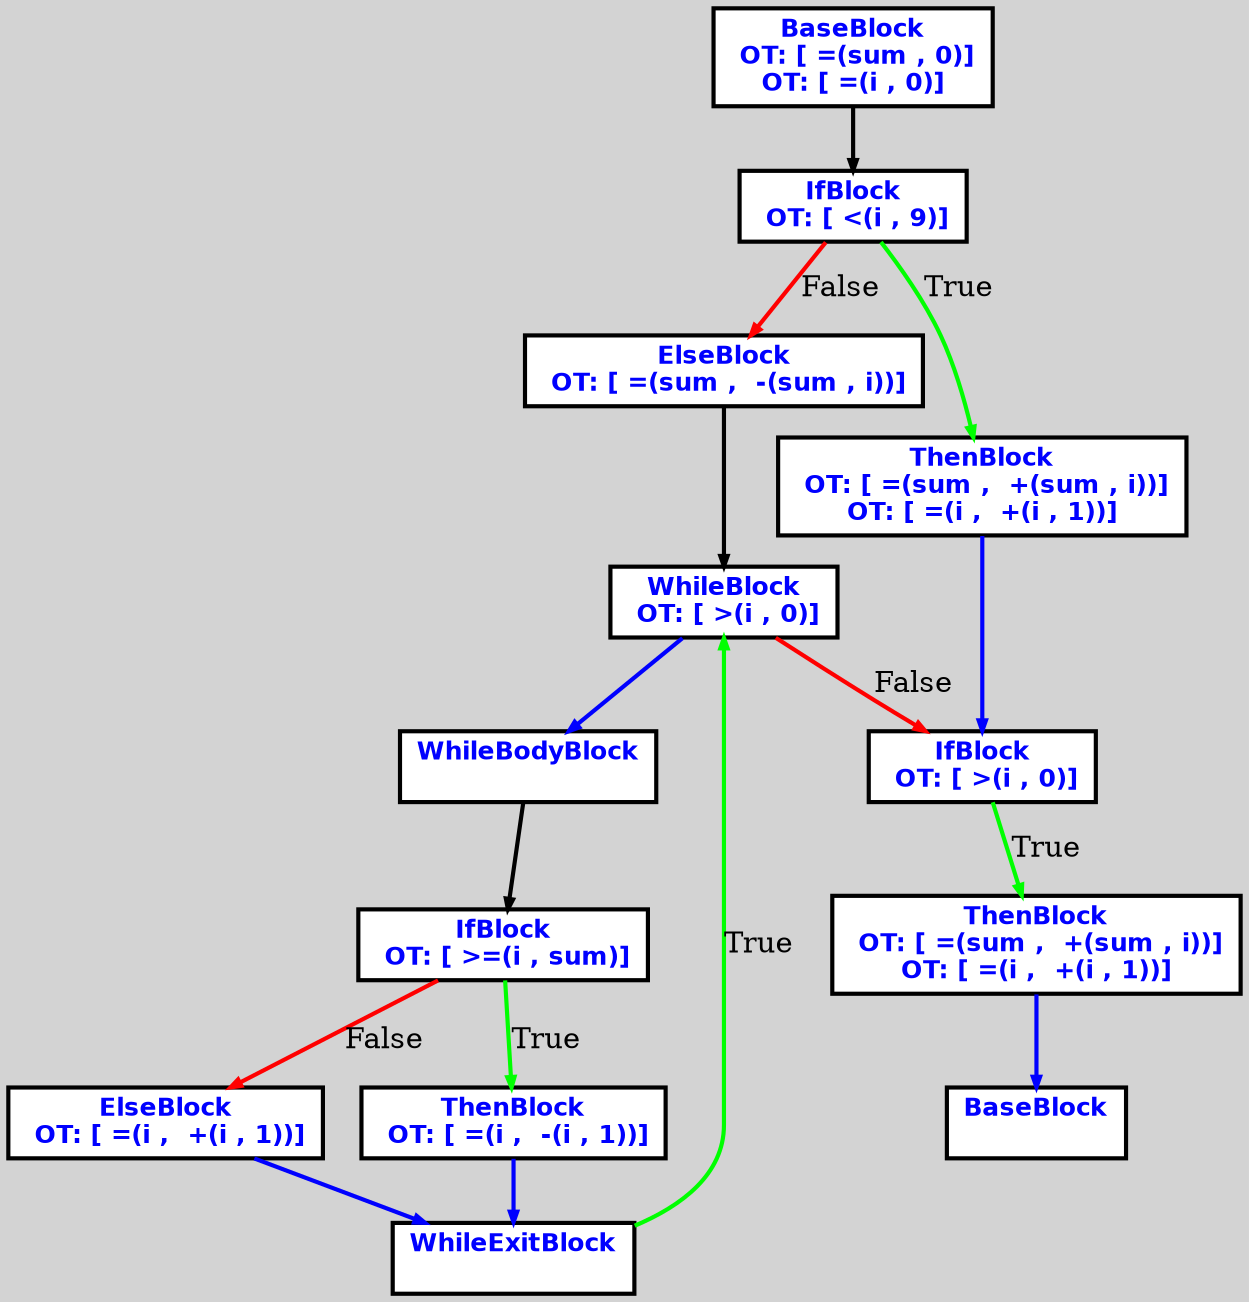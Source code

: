 digraph G {
ordering=out;
ranksep=.4;
bgcolor="lightgrey";  node [shape=box, fixedsize=false, fontsize=12, fontname="Helvetica-bold", fontcolor="blue"
width=.25, height=.25, color="black", fillcolor="white", style="filled, solid, bold"];

edge [arrowsize=.5, color="black", style="bold"]    n000001F50CCC1070 [label="BaseBlock\n OT: [ =(sum , 0)]
OT: [ =(i , 0)]
"]
    n000001F50CCC1070 -> n000001F50CCC0A50
    n000001F50CCC0A50 [label="IfBlock\n OT: [ <(i , 9)]
"]
    n000001F50CCC0A50 -> n000001F50CCC0CF0 [label="False" color="red"]
    n000001F50CCC0CF0 [label="ElseBlock\n OT: [ =(sum ,  -(sum , i))]
"]
    n000001F50CCC0CF0 -> n000001F50CCC0C10
    n000001F50CCC0C10 [label="WhileBlock\n OT: [ >(i , 0)]
"]
    n000001F50CCC0C10 -> n000001F50CCC1150 [ color="blue"]
    n000001F50CCC1150 [label="WhileBodyBlock\n "]
    n000001F50CCC1150 -> n000001F50CCC1540
    n000001F50CCC1540 [label="IfBlock\n OT: [ >=(i , sum)]
"]
    n000001F50CCC1540 -> n000001F50CCC1310 [label="False" color="red"]
    n000001F50CCC1310 [label="ElseBlock\n OT: [ =(i ,  +(i , 1))]
"]
    n000001F50CCC1310 -> n000001F50CCC15B0 [ color="blue"]
    n000001F50CCC1540 -> n000001F50CCC12A0 [label="True" color="green"]
    n000001F50CCC12A0 [label="ThenBlock\n OT: [ =(i ,  -(i , 1))]
"]
    n000001F50CCC12A0 -> n000001F50CCC15B0 [ color="blue"]
    n000001F50CCC15B0 [label="WhileExitBlock\n "]
    n000001F50CCC15B0 -> n000001F50CCC0C10 [label="True" color="green"]
    n000001F50CCC0C10 -> n000001F50CCC1000 [label="False" color="red"]
    n000001F50CCC0A50 -> n000001F50CCC0BA0 [label="True" color="green"]
    n000001F50CCC0BA0 [label="ThenBlock\n OT: [ =(sum ,  +(sum , i))]
OT: [ =(i ,  +(i , 1))]
"]
    n000001F50CCC0BA0 -> n000001F50CCC1000 [ color="blue"]
    n000001F50CCC1000 [label="IfBlock\n OT: [ >(i , 0)]
"]
    n000001F50CCC1000 -> n000001F50CCC0C80 [label="True" color="green"]
    n000001F50CCC0C80 [label="ThenBlock\n OT: [ =(sum ,  +(sum , i))]
OT: [ =(i ,  +(i , 1))]
"]
    n000001F50CCC0C80 -> n000001F50CCC09E0 [ color="blue"]
    n000001F50CCC09E0 [label="BaseBlock\n "]
}
